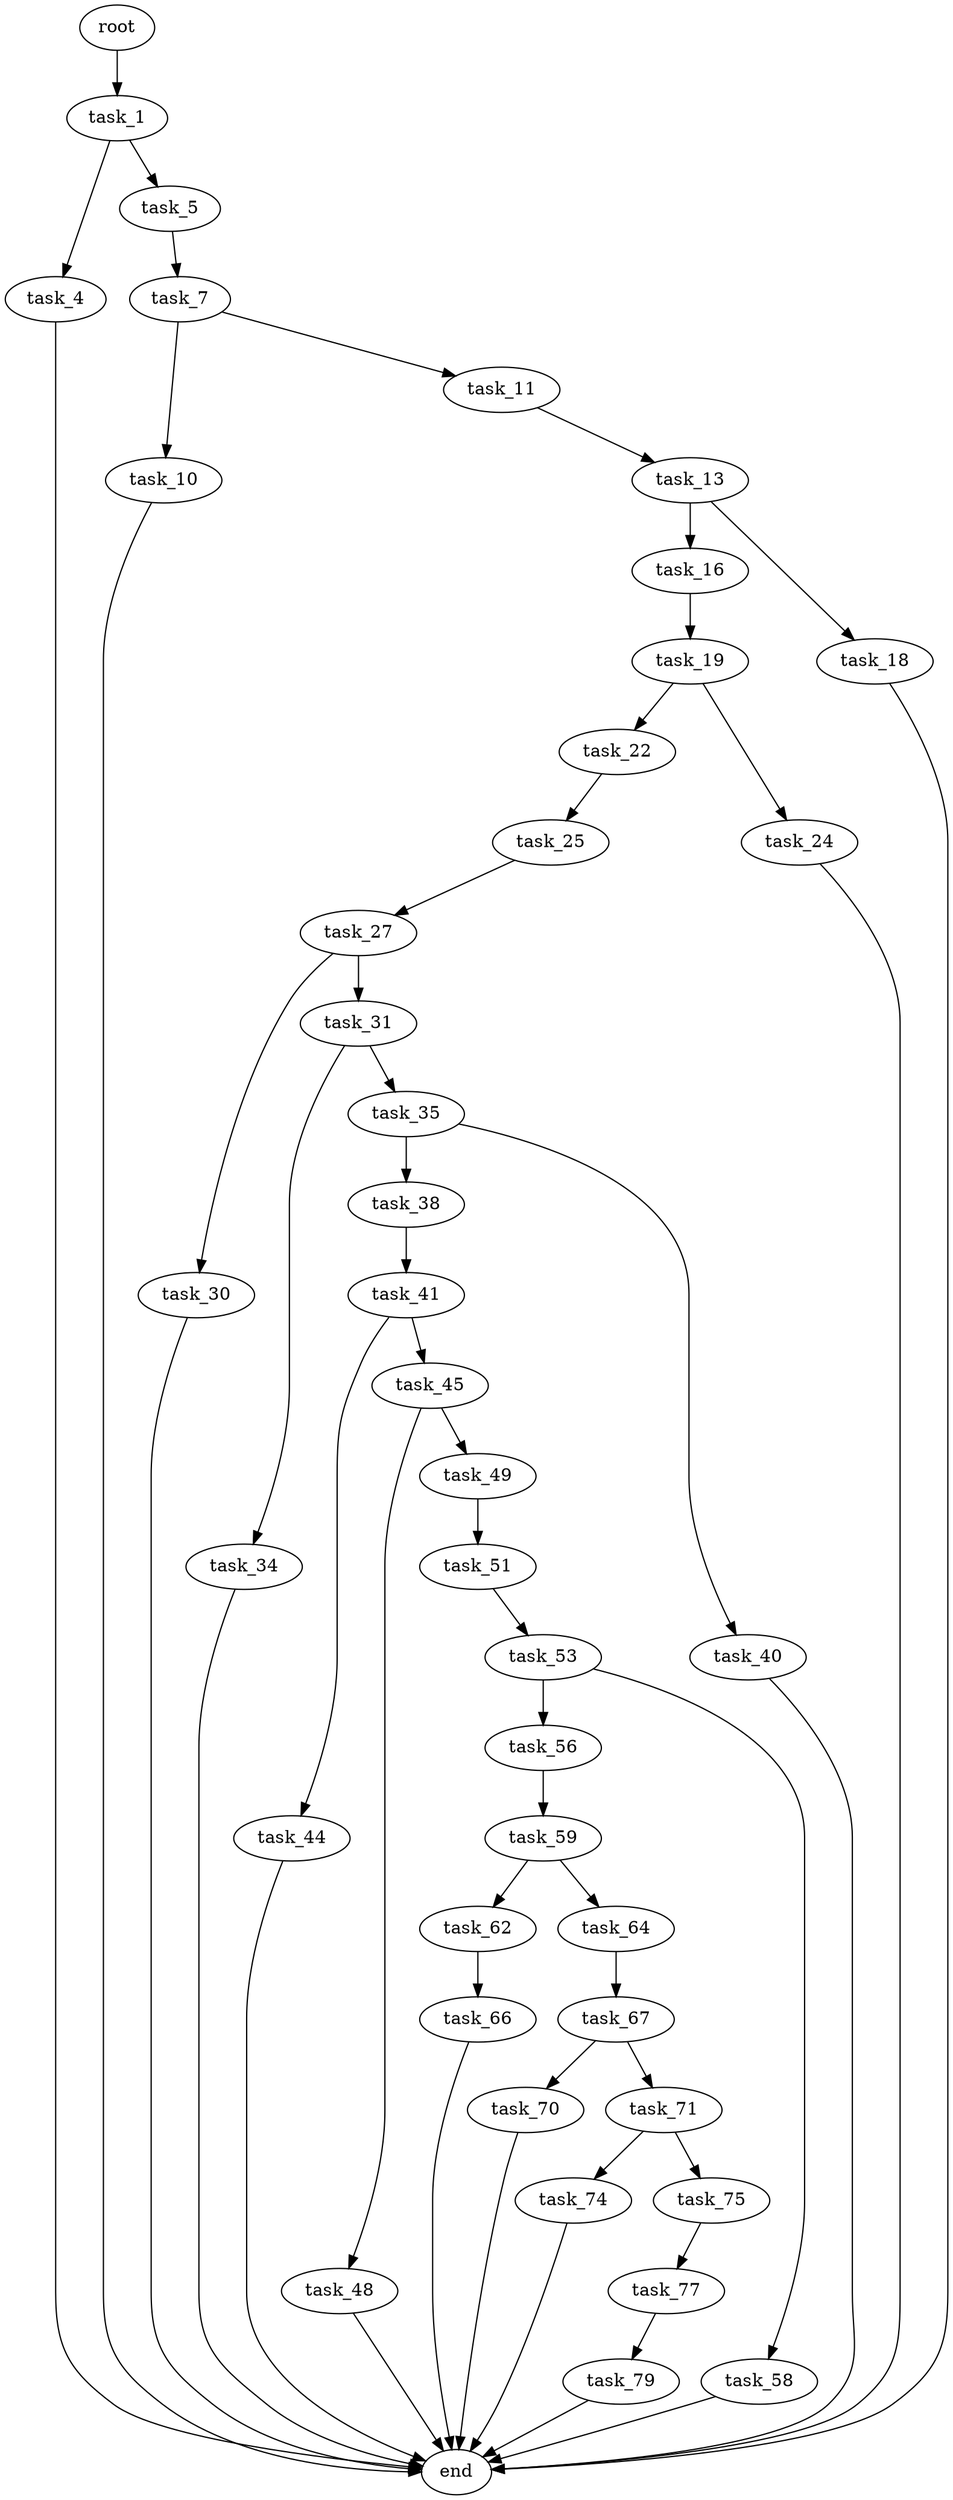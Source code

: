 digraph G {
  root [size="0.000000"];
  task_1 [size="782757789696.000000"];
  task_4 [size="21801105965.000000"];
  task_5 [size="1012654791559.000000"];
  task_7 [size="141863368474.000000"];
  task_10 [size="336853116307.000000"];
  task_11 [size="351667210798.000000"];
  task_13 [size="25642541042.000000"];
  task_16 [size="134217728000.000000"];
  task_18 [size="845129745825.000000"];
  task_19 [size="1343972055.000000"];
  task_22 [size="4761997907.000000"];
  task_24 [size="368293445632.000000"];
  task_25 [size="17244499838.000000"];
  task_27 [size="21255304817.000000"];
  task_30 [size="3847521038.000000"];
  task_31 [size="368293445632.000000"];
  task_34 [size="368293445632.000000"];
  task_35 [size="1073741824000.000000"];
  task_38 [size="6758321851.000000"];
  task_40 [size="19009491007.000000"];
  task_41 [size="37675476356.000000"];
  task_44 [size="231928233984.000000"];
  task_45 [size="1166815813.000000"];
  task_48 [size="1073741824000.000000"];
  task_49 [size="711321800657.000000"];
  task_51 [size="889433807835.000000"];
  task_53 [size="13634584842.000000"];
  task_56 [size="134217728000.000000"];
  task_58 [size="29240817695.000000"];
  task_59 [size="647449564773.000000"];
  task_62 [size="5755414443.000000"];
  task_64 [size="782757789696.000000"];
  task_66 [size="1575385160.000000"];
  task_67 [size="820417964965.000000"];
  task_70 [size="381847661724.000000"];
  task_71 [size="2051202510.000000"];
  task_74 [size="36037386036.000000"];
  task_75 [size="549755813888.000000"];
  task_77 [size="18093298876.000000"];
  task_79 [size="203932959964.000000"];
  end [size="0.000000"];

  root -> task_1 [size="1.000000"];
  task_1 -> task_4 [size="679477248.000000"];
  task_1 -> task_5 [size="679477248.000000"];
  task_4 -> end [size="1.000000"];
  task_5 -> task_7 [size="679477248.000000"];
  task_7 -> task_10 [size="134217728.000000"];
  task_7 -> task_11 [size="134217728.000000"];
  task_10 -> end [size="1.000000"];
  task_11 -> task_13 [size="679477248.000000"];
  task_13 -> task_16 [size="411041792.000000"];
  task_13 -> task_18 [size="411041792.000000"];
  task_16 -> task_19 [size="209715200.000000"];
  task_18 -> end [size="1.000000"];
  task_19 -> task_22 [size="33554432.000000"];
  task_19 -> task_24 [size="33554432.000000"];
  task_22 -> task_25 [size="209715200.000000"];
  task_24 -> end [size="1.000000"];
  task_25 -> task_27 [size="411041792.000000"];
  task_27 -> task_30 [size="411041792.000000"];
  task_27 -> task_31 [size="411041792.000000"];
  task_30 -> end [size="1.000000"];
  task_31 -> task_34 [size="411041792.000000"];
  task_31 -> task_35 [size="411041792.000000"];
  task_34 -> end [size="1.000000"];
  task_35 -> task_38 [size="838860800.000000"];
  task_35 -> task_40 [size="838860800.000000"];
  task_38 -> task_41 [size="536870912.000000"];
  task_40 -> end [size="1.000000"];
  task_41 -> task_44 [size="679477248.000000"];
  task_41 -> task_45 [size="679477248.000000"];
  task_44 -> end [size="1.000000"];
  task_45 -> task_48 [size="33554432.000000"];
  task_45 -> task_49 [size="33554432.000000"];
  task_48 -> end [size="1.000000"];
  task_49 -> task_51 [size="679477248.000000"];
  task_51 -> task_53 [size="679477248.000000"];
  task_53 -> task_56 [size="33554432.000000"];
  task_53 -> task_58 [size="33554432.000000"];
  task_56 -> task_59 [size="209715200.000000"];
  task_58 -> end [size="1.000000"];
  task_59 -> task_62 [size="536870912.000000"];
  task_59 -> task_64 [size="536870912.000000"];
  task_62 -> task_66 [size="679477248.000000"];
  task_64 -> task_67 [size="679477248.000000"];
  task_66 -> end [size="1.000000"];
  task_67 -> task_70 [size="536870912.000000"];
  task_67 -> task_71 [size="536870912.000000"];
  task_70 -> end [size="1.000000"];
  task_71 -> task_74 [size="209715200.000000"];
  task_71 -> task_75 [size="209715200.000000"];
  task_74 -> end [size="1.000000"];
  task_75 -> task_77 [size="536870912.000000"];
  task_77 -> task_79 [size="679477248.000000"];
  task_79 -> end [size="1.000000"];
}
